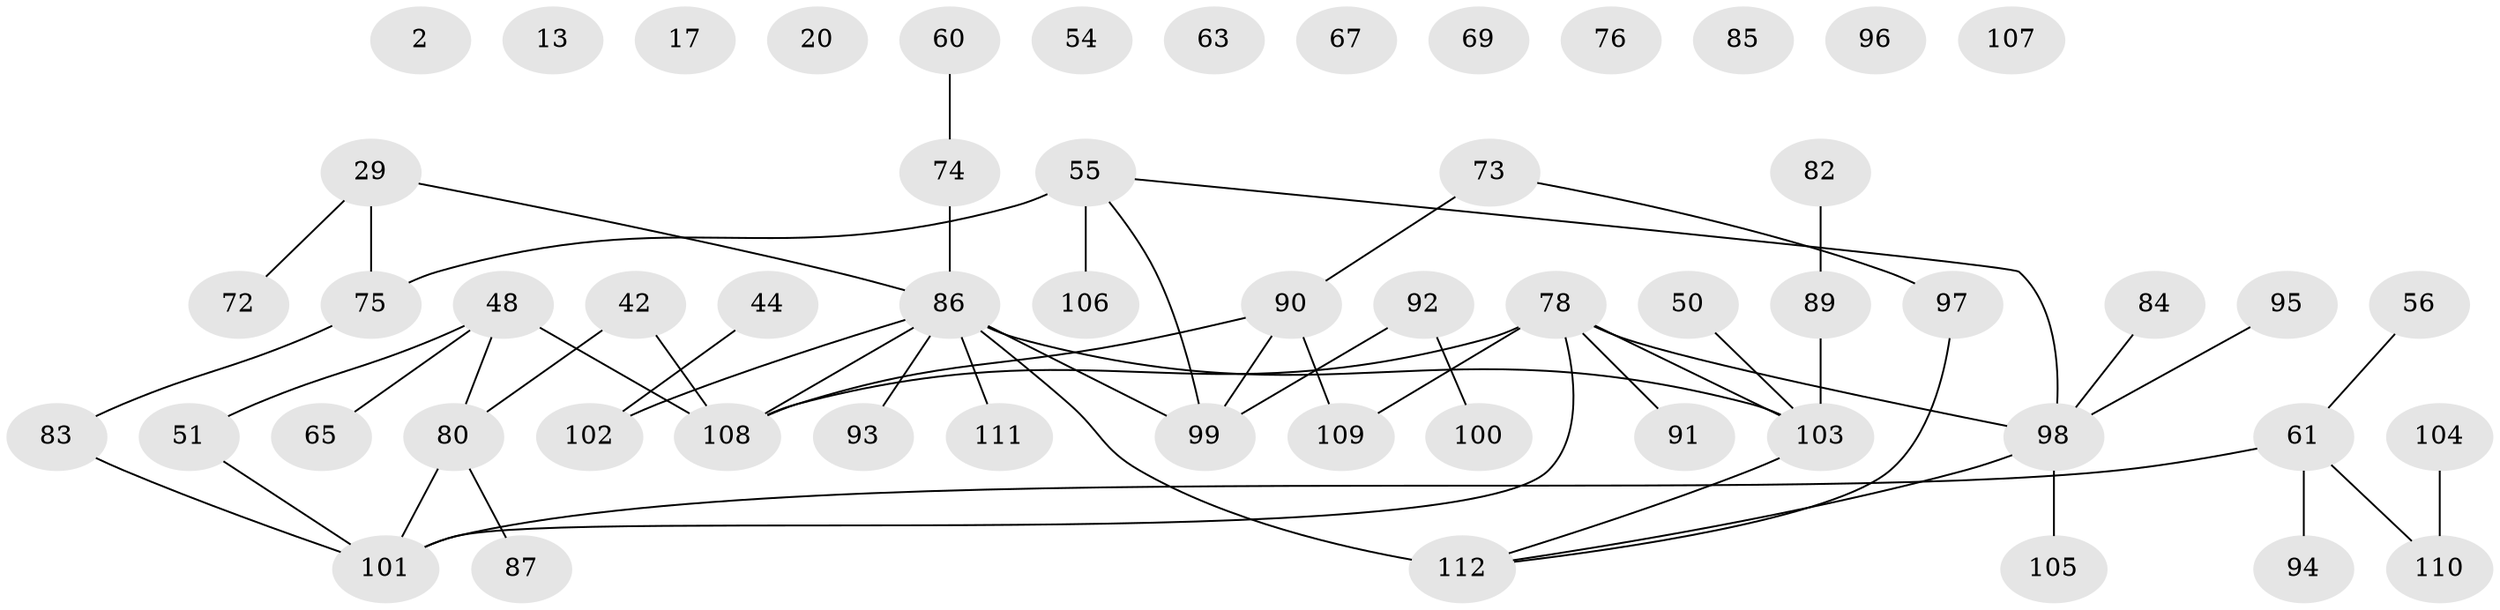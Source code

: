 // original degree distribution, {3: 0.16964285714285715, 0: 0.09821428571428571, 2: 0.3125, 1: 0.25, 4: 0.09821428571428571, 5: 0.05357142857142857, 6: 0.008928571428571428, 9: 0.008928571428571428}
// Generated by graph-tools (version 1.1) at 2025/39/03/09/25 04:39:56]
// undirected, 56 vertices, 55 edges
graph export_dot {
graph [start="1"]
  node [color=gray90,style=filled];
  2;
  13;
  17;
  20;
  29;
  42;
  44 [super="+12"];
  48 [super="+33+36"];
  50;
  51 [super="+16"];
  54;
  55;
  56;
  60;
  61;
  63;
  65;
  67 [super="+22"];
  69;
  72;
  73;
  74;
  75 [super="+62"];
  76;
  78 [super="+53+18+47"];
  80;
  82;
  83;
  84;
  85;
  86 [super="+71+81"];
  87;
  89;
  90 [super="+28+68"];
  91 [super="+6"];
  92;
  93 [super="+41"];
  94 [super="+37"];
  95 [super="+26"];
  96;
  97;
  98 [super="+9+24"];
  99 [super="+52+59"];
  100;
  101 [super="+38+39"];
  102;
  103 [super="+49+5+88"];
  104;
  105;
  106;
  107;
  108 [super="+77"];
  109;
  110;
  111;
  112 [super="+66+79"];
  29 -- 72;
  29 -- 75 [weight=2];
  29 -- 86 [weight=2];
  42 -- 80;
  42 -- 108;
  44 -- 102;
  48 -- 65;
  48 -- 108;
  48 -- 80;
  48 -- 51;
  50 -- 103;
  51 -- 101;
  55 -- 75 [weight=2];
  55 -- 98;
  55 -- 106;
  55 -- 99;
  56 -- 61;
  60 -- 74;
  61 -- 94;
  61 -- 101;
  61 -- 110;
  73 -- 90;
  73 -- 97;
  74 -- 86;
  75 -- 83;
  78 -- 98;
  78 -- 108 [weight=2];
  78 -- 101;
  78 -- 109;
  78 -- 103 [weight=2];
  78 -- 91;
  80 -- 87;
  80 -- 101;
  82 -- 89;
  83 -- 101;
  84 -- 98;
  86 -- 102;
  86 -- 112 [weight=3];
  86 -- 99 [weight=3];
  86 -- 103 [weight=2];
  86 -- 111;
  86 -- 108 [weight=2];
  86 -- 93;
  89 -- 103;
  90 -- 109;
  90 -- 99;
  90 -- 108;
  92 -- 100;
  92 -- 99;
  95 -- 98;
  97 -- 112;
  98 -- 112;
  98 -- 105;
  103 -- 112;
  104 -- 110;
}
